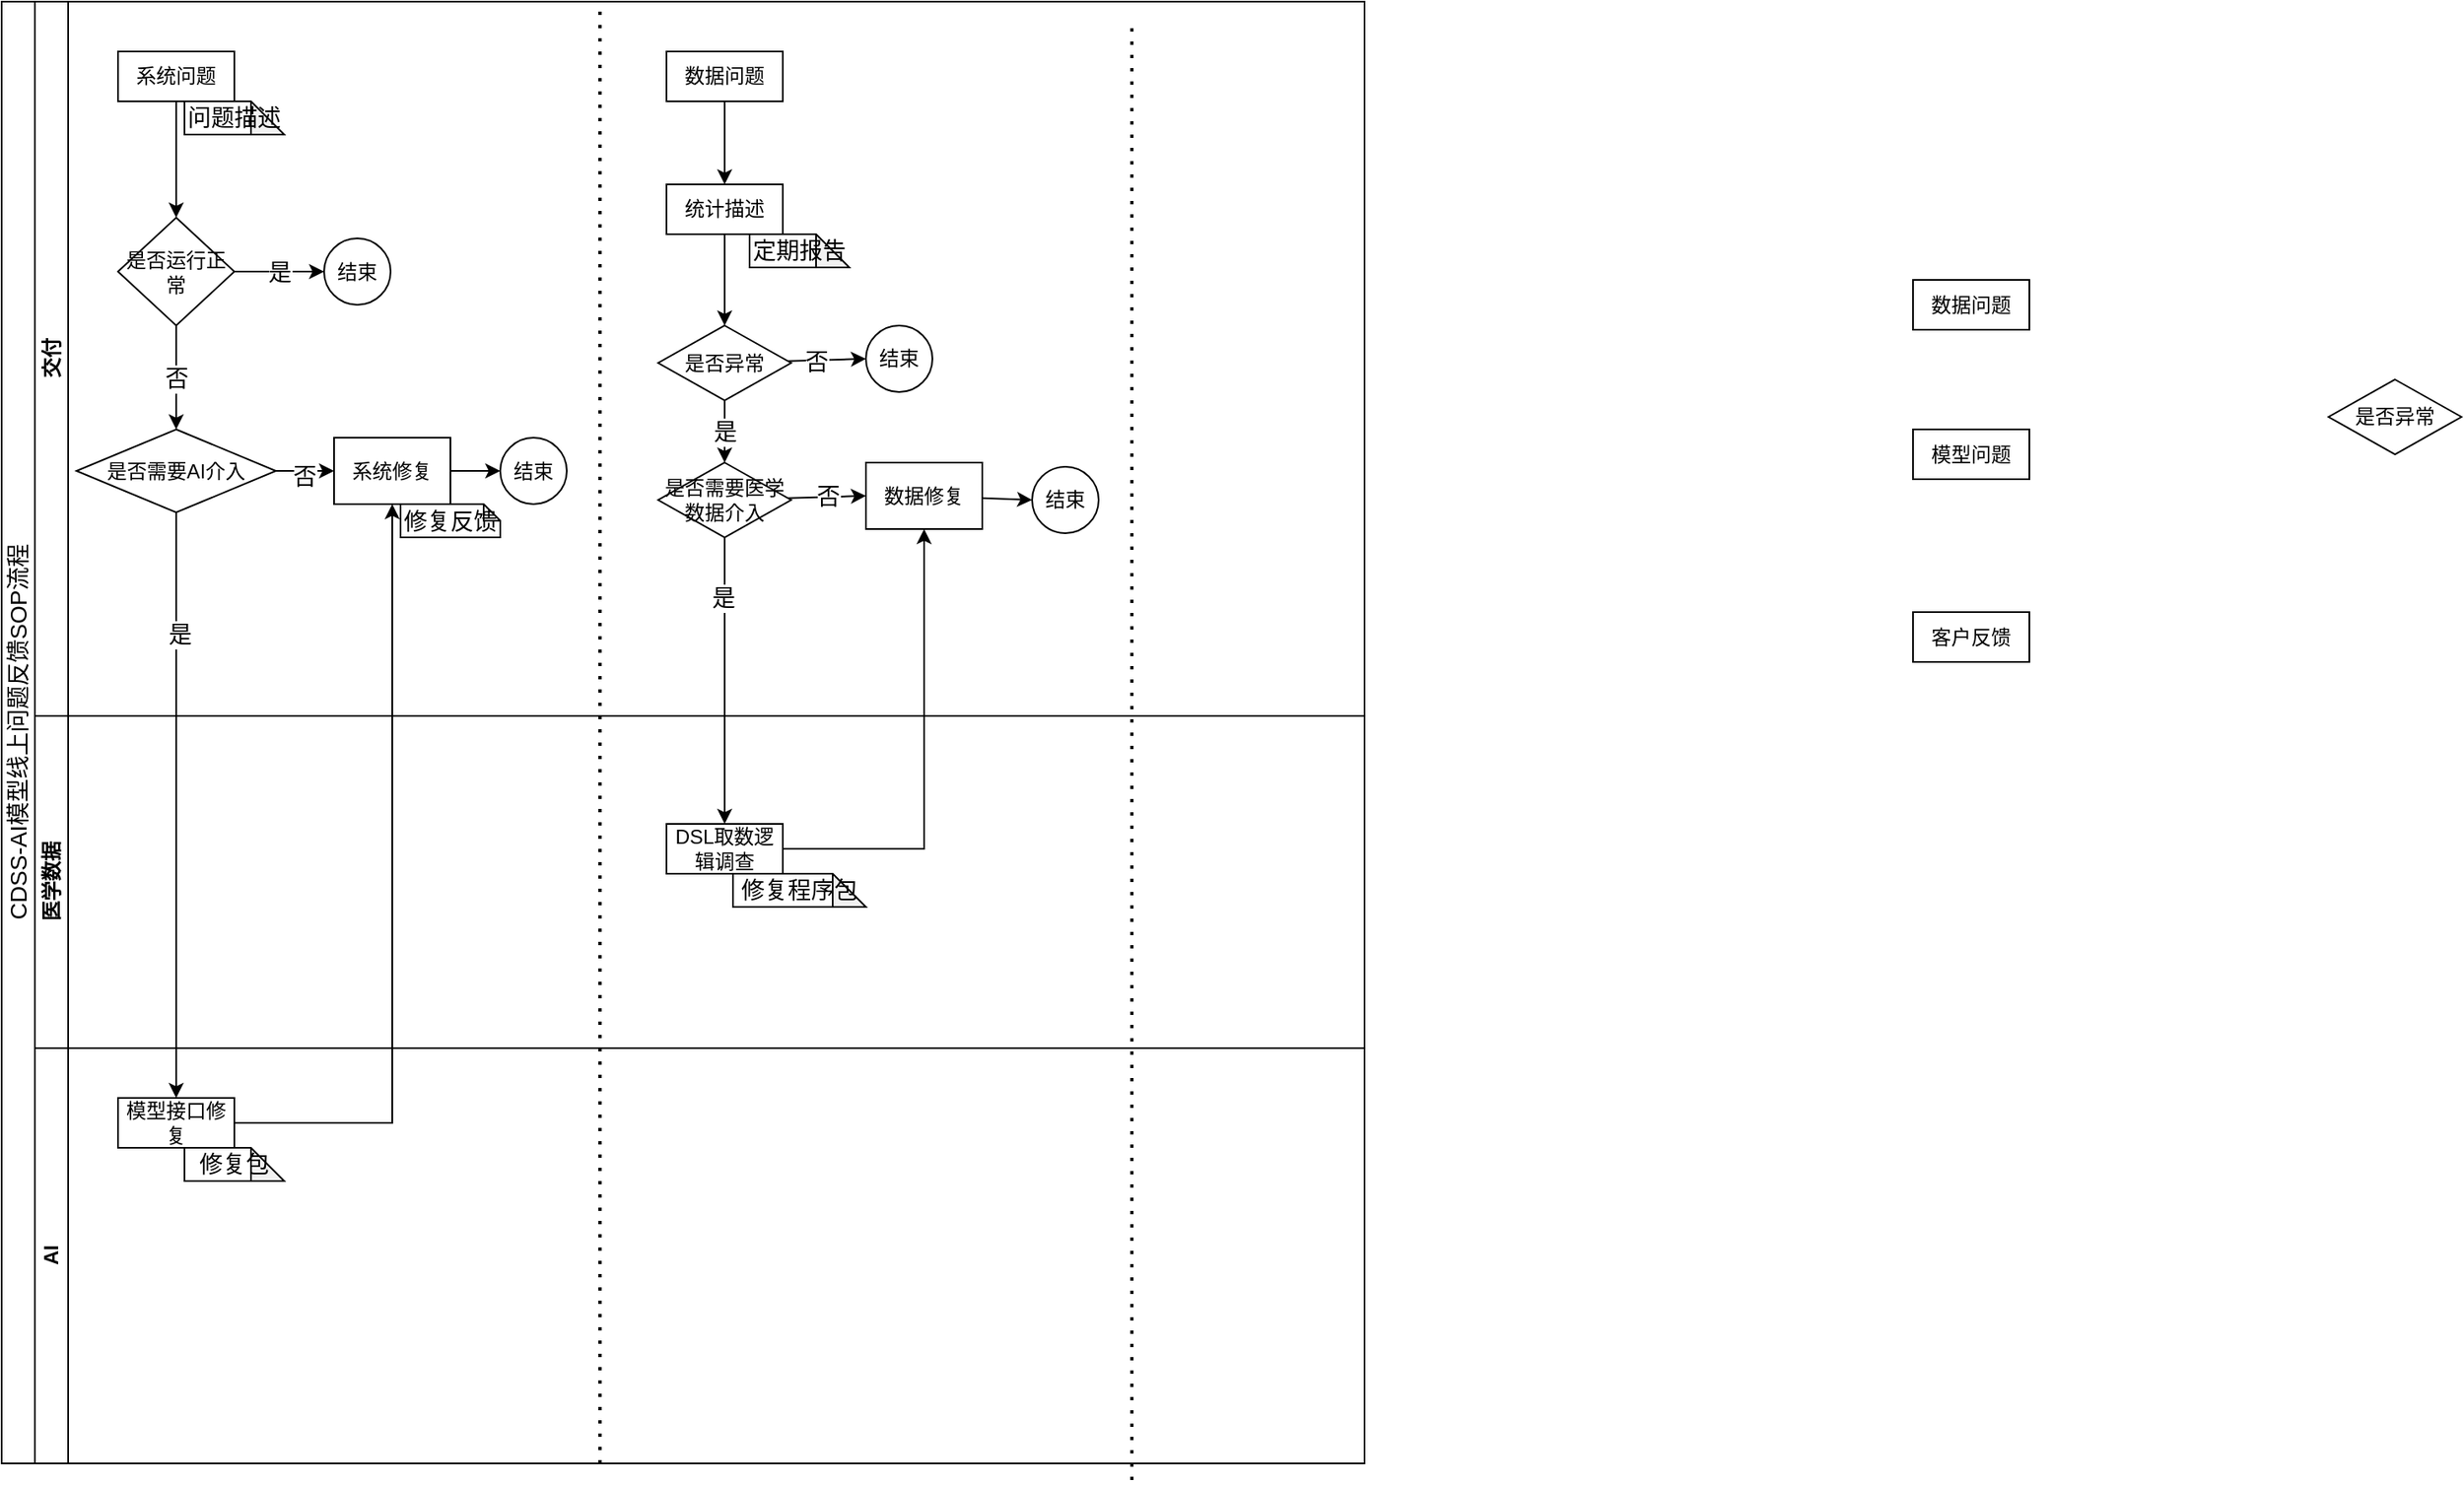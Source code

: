 <mxfile version="15.5.0" type="github">
  <diagram id="prtHgNgQTEPvFCAcTncT" name="Page-1">
    <mxGraphModel dx="1426" dy="826" grid="1" gridSize="10" guides="1" tooltips="1" connect="1" arrows="1" fold="1" page="1" pageScale="1" pageWidth="827" pageHeight="1169" math="0" shadow="0">
      <root>
        <mxCell id="0" />
        <mxCell id="1" parent="0" />
        <mxCell id="dNxyNK7c78bLwvsdeMH5-19" value="&lt;span style=&quot;font-family: &amp;#34;arial&amp;#34; , sans-serif ; font-weight: 400&quot;&gt;&lt;font style=&quot;font-size: 14px&quot;&gt;CDSS-AI模型线上问题反馈SOP流程&lt;/font&gt;&lt;/span&gt;" style="swimlane;html=1;childLayout=stackLayout;resizeParent=1;resizeParentMax=0;horizontal=0;startSize=20;horizontalStack=0;" parent="1" vertex="1">
          <mxGeometry x="200" y="90" width="820" height="880" as="geometry">
            <mxRectangle x="200" y="90" width="1070" height="400" as="alternateBounds" />
          </mxGeometry>
        </mxCell>
        <mxCell id="dNxyNK7c78bLwvsdeMH5-20" value="交付" style="swimlane;html=1;startSize=20;horizontal=0;" parent="dNxyNK7c78bLwvsdeMH5-19" vertex="1">
          <mxGeometry x="20" width="800" height="430" as="geometry">
            <mxRectangle x="20" width="620" height="20" as="alternateBounds" />
          </mxGeometry>
        </mxCell>
        <mxCell id="ynxtPpoTQ_Jm71Z0IVjG-52" style="edgeStyle=orthogonalEdgeStyle;rounded=0;orthogonalLoop=1;jettySize=auto;html=1;fontSize=14;" edge="1" parent="dNxyNK7c78bLwvsdeMH5-20" source="ynxtPpoTQ_Jm71Z0IVjG-40" target="ynxtPpoTQ_Jm71Z0IVjG-48">
          <mxGeometry relative="1" as="geometry" />
        </mxCell>
        <mxCell id="ynxtPpoTQ_Jm71Z0IVjG-40" value="系统问题" style="rounded=0;whiteSpace=wrap;html=1;fontFamily=Helvetica;fontSize=12;fontColor=#000000;align=center;" vertex="1" parent="dNxyNK7c78bLwvsdeMH5-20">
          <mxGeometry x="50" y="30" width="70" height="30" as="geometry" />
        </mxCell>
        <mxCell id="ynxtPpoTQ_Jm71Z0IVjG-75" style="edgeStyle=orthogonalEdgeStyle;rounded=0;orthogonalLoop=1;jettySize=auto;html=1;entryX=0;entryY=0.5;entryDx=0;entryDy=0;fontSize=14;" edge="1" parent="dNxyNK7c78bLwvsdeMH5-20" target="ynxtPpoTQ_Jm71Z0IVjG-74">
          <mxGeometry relative="1" as="geometry">
            <mxPoint x="120" y="135" as="sourcePoint" />
          </mxGeometry>
        </mxCell>
        <mxCell id="ynxtPpoTQ_Jm71Z0IVjG-53" value="是" style="edgeStyle=orthogonalEdgeStyle;rounded=0;orthogonalLoop=1;jettySize=auto;html=1;entryX=0;entryY=0.5;entryDx=0;entryDy=0;fontSize=14;" edge="1" parent="dNxyNK7c78bLwvsdeMH5-20" source="ynxtPpoTQ_Jm71Z0IVjG-48" target="ynxtPpoTQ_Jm71Z0IVjG-50">
          <mxGeometry relative="1" as="geometry" />
        </mxCell>
        <mxCell id="ynxtPpoTQ_Jm71Z0IVjG-87" value="否" style="edgeStyle=orthogonalEdgeStyle;rounded=0;orthogonalLoop=1;jettySize=auto;html=1;entryX=0.5;entryY=0;entryDx=0;entryDy=0;fontSize=14;" edge="1" parent="dNxyNK7c78bLwvsdeMH5-20" source="ynxtPpoTQ_Jm71Z0IVjG-48" target="ynxtPpoTQ_Jm71Z0IVjG-56">
          <mxGeometry relative="1" as="geometry" />
        </mxCell>
        <mxCell id="ynxtPpoTQ_Jm71Z0IVjG-48" value="是否运行正常" style="rhombus;whiteSpace=wrap;html=1;fontFamily=Helvetica;fontSize=12;fontColor=#000000;align=center;" vertex="1" parent="dNxyNK7c78bLwvsdeMH5-20">
          <mxGeometry x="50" y="130" width="70" height="65" as="geometry" />
        </mxCell>
        <mxCell id="ynxtPpoTQ_Jm71Z0IVjG-50" value="结束" style="ellipse;whiteSpace=wrap;html=1;" vertex="1" parent="dNxyNK7c78bLwvsdeMH5-20">
          <mxGeometry x="174" y="142.5" width="40" height="40" as="geometry" />
        </mxCell>
        <mxCell id="ynxtPpoTQ_Jm71Z0IVjG-67" style="edgeStyle=orthogonalEdgeStyle;rounded=0;orthogonalLoop=1;jettySize=auto;html=1;entryX=0;entryY=0.5;entryDx=0;entryDy=0;fontSize=14;" edge="1" parent="dNxyNK7c78bLwvsdeMH5-20" source="ynxtPpoTQ_Jm71Z0IVjG-56" target="ynxtPpoTQ_Jm71Z0IVjG-66">
          <mxGeometry relative="1" as="geometry" />
        </mxCell>
        <mxCell id="ynxtPpoTQ_Jm71Z0IVjG-91" value="否" style="edgeLabel;html=1;align=center;verticalAlign=middle;resizable=0;points=[];fontSize=14;" vertex="1" connectable="0" parent="ynxtPpoTQ_Jm71Z0IVjG-67">
          <mxGeometry x="0.2" y="-2" relative="1" as="geometry">
            <mxPoint y="1" as="offset" />
          </mxGeometry>
        </mxCell>
        <mxCell id="ynxtPpoTQ_Jm71Z0IVjG-56" value="是否需要AI介入" style="rhombus;whiteSpace=wrap;html=1;fontFamily=Helvetica;fontSize=12;fontColor=#000000;align=center;" vertex="1" parent="dNxyNK7c78bLwvsdeMH5-20">
          <mxGeometry x="25" y="257.5" width="120" height="50" as="geometry" />
        </mxCell>
        <mxCell id="ynxtPpoTQ_Jm71Z0IVjG-61" value="结束" style="ellipse;whiteSpace=wrap;html=1;" vertex="1" parent="dNxyNK7c78bLwvsdeMH5-20">
          <mxGeometry x="280" y="262.5" width="40" height="40" as="geometry" />
        </mxCell>
        <mxCell id="ynxtPpoTQ_Jm71Z0IVjG-68" style="edgeStyle=orthogonalEdgeStyle;rounded=0;orthogonalLoop=1;jettySize=auto;html=1;fontSize=14;" edge="1" parent="dNxyNK7c78bLwvsdeMH5-20" source="ynxtPpoTQ_Jm71Z0IVjG-66" target="ynxtPpoTQ_Jm71Z0IVjG-61">
          <mxGeometry relative="1" as="geometry" />
        </mxCell>
        <mxCell id="ynxtPpoTQ_Jm71Z0IVjG-66" value="系统修复" style="rounded=0;whiteSpace=wrap;html=1;fontFamily=Helvetica;fontSize=12;fontColor=#000000;align=center;" vertex="1" parent="dNxyNK7c78bLwvsdeMH5-20">
          <mxGeometry x="180" y="262.5" width="70" height="40" as="geometry" />
        </mxCell>
        <mxCell id="ynxtPpoTQ_Jm71Z0IVjG-71" value="问题描述" style="shape=note;whiteSpace=wrap;html=1;backgroundOutline=1;darkOpacity=0.05;fontSize=14;" vertex="1" parent="dNxyNK7c78bLwvsdeMH5-20">
          <mxGeometry x="90" y="60" width="60" height="20" as="geometry" />
        </mxCell>
        <mxCell id="ynxtPpoTQ_Jm71Z0IVjG-73" value="修复反馈" style="shape=note;whiteSpace=wrap;html=1;backgroundOutline=1;darkOpacity=0.05;fontSize=14;size=10;" vertex="1" parent="dNxyNK7c78bLwvsdeMH5-20">
          <mxGeometry x="220" y="302.5" width="60" height="20" as="geometry" />
        </mxCell>
        <mxCell id="ynxtPpoTQ_Jm71Z0IVjG-78" style="edgeStyle=orthogonalEdgeStyle;rounded=0;orthogonalLoop=1;jettySize=auto;html=1;entryX=0;entryY=0.5;entryDx=0;entryDy=0;fontSize=14;" edge="1" parent="dNxyNK7c78bLwvsdeMH5-20" target="ynxtPpoTQ_Jm71Z0IVjG-77">
          <mxGeometry relative="1" as="geometry">
            <mxPoint x="250" y="135" as="sourcePoint" />
          </mxGeometry>
        </mxCell>
        <mxCell id="ynxtPpoTQ_Jm71Z0IVjG-98" style="edgeStyle=none;rounded=0;orthogonalLoop=1;jettySize=auto;html=1;exitX=0.5;exitY=1;exitDx=0;exitDy=0;fontSize=14;" edge="1" parent="dNxyNK7c78bLwvsdeMH5-20" source="ynxtPpoTQ_Jm71Z0IVjG-93" target="ynxtPpoTQ_Jm71Z0IVjG-96">
          <mxGeometry relative="1" as="geometry" />
        </mxCell>
        <mxCell id="ynxtPpoTQ_Jm71Z0IVjG-93" value="数据问题" style="rounded=0;whiteSpace=wrap;html=1;fontFamily=Helvetica;fontSize=12;fontColor=#000000;align=center;" vertex="1" parent="dNxyNK7c78bLwvsdeMH5-20">
          <mxGeometry x="380" y="30" width="70" height="30" as="geometry" />
        </mxCell>
        <mxCell id="ynxtPpoTQ_Jm71Z0IVjG-94" value="" style="endArrow=none;dashed=1;html=1;dashPattern=1 3;strokeWidth=2;rounded=0;fontSize=14;" edge="1" parent="dNxyNK7c78bLwvsdeMH5-20">
          <mxGeometry width="50" height="50" relative="1" as="geometry">
            <mxPoint x="340" y="880" as="sourcePoint" />
            <mxPoint x="340" as="targetPoint" />
          </mxGeometry>
        </mxCell>
        <mxCell id="ynxtPpoTQ_Jm71Z0IVjG-99" style="edgeStyle=none;rounded=0;orthogonalLoop=1;jettySize=auto;html=1;fontSize=14;" edge="1" parent="dNxyNK7c78bLwvsdeMH5-20" source="ynxtPpoTQ_Jm71Z0IVjG-96" target="ynxtPpoTQ_Jm71Z0IVjG-85">
          <mxGeometry relative="1" as="geometry" />
        </mxCell>
        <mxCell id="ynxtPpoTQ_Jm71Z0IVjG-96" value="统计描述" style="rounded=0;whiteSpace=wrap;html=1;fontFamily=Helvetica;fontSize=12;fontColor=#000000;align=center;" vertex="1" parent="dNxyNK7c78bLwvsdeMH5-20">
          <mxGeometry x="380" y="110" width="70" height="30" as="geometry" />
        </mxCell>
        <mxCell id="ynxtPpoTQ_Jm71Z0IVjG-97" value="定期报告" style="shape=note;whiteSpace=wrap;html=1;backgroundOutline=1;darkOpacity=0.05;fontSize=14;" vertex="1" parent="dNxyNK7c78bLwvsdeMH5-20">
          <mxGeometry x="430" y="140" width="60" height="20" as="geometry" />
        </mxCell>
        <mxCell id="ynxtPpoTQ_Jm71Z0IVjG-102" style="edgeStyle=none;rounded=0;orthogonalLoop=1;jettySize=auto;html=1;entryX=0;entryY=0.5;entryDx=0;entryDy=0;fontSize=14;" edge="1" parent="dNxyNK7c78bLwvsdeMH5-20" source="ynxtPpoTQ_Jm71Z0IVjG-85" target="ynxtPpoTQ_Jm71Z0IVjG-101">
          <mxGeometry relative="1" as="geometry" />
        </mxCell>
        <mxCell id="ynxtPpoTQ_Jm71Z0IVjG-107" value="否" style="edgeLabel;html=1;align=center;verticalAlign=middle;resizable=0;points=[];fontSize=14;" vertex="1" connectable="0" parent="ynxtPpoTQ_Jm71Z0IVjG-102">
          <mxGeometry x="-0.278" y="-1" relative="1" as="geometry">
            <mxPoint as="offset" />
          </mxGeometry>
        </mxCell>
        <mxCell id="ynxtPpoTQ_Jm71Z0IVjG-104" value="是" style="edgeStyle=none;rounded=0;orthogonalLoop=1;jettySize=auto;html=1;fontSize=14;" edge="1" parent="dNxyNK7c78bLwvsdeMH5-20" source="ynxtPpoTQ_Jm71Z0IVjG-85" target="ynxtPpoTQ_Jm71Z0IVjG-103">
          <mxGeometry relative="1" as="geometry" />
        </mxCell>
        <mxCell id="ynxtPpoTQ_Jm71Z0IVjG-85" value="是否异常" style="rhombus;whiteSpace=wrap;html=1;fontFamily=Helvetica;fontSize=12;fontColor=#000000;align=center;" vertex="1" parent="dNxyNK7c78bLwvsdeMH5-20">
          <mxGeometry x="375" y="195" width="80" height="45" as="geometry" />
        </mxCell>
        <mxCell id="ynxtPpoTQ_Jm71Z0IVjG-101" value="结束" style="ellipse;whiteSpace=wrap;html=1;" vertex="1" parent="dNxyNK7c78bLwvsdeMH5-20">
          <mxGeometry x="500" y="195" width="40" height="40" as="geometry" />
        </mxCell>
        <mxCell id="ynxtPpoTQ_Jm71Z0IVjG-106" value="否" style="edgeStyle=none;rounded=0;orthogonalLoop=1;jettySize=auto;html=1;entryX=0;entryY=0.5;entryDx=0;entryDy=0;fontSize=14;" edge="1" parent="dNxyNK7c78bLwvsdeMH5-20" source="ynxtPpoTQ_Jm71Z0IVjG-103" target="ynxtPpoTQ_Jm71Z0IVjG-105">
          <mxGeometry relative="1" as="geometry" />
        </mxCell>
        <mxCell id="ynxtPpoTQ_Jm71Z0IVjG-103" value="是否需要医学数据介入" style="rhombus;whiteSpace=wrap;html=1;fontFamily=Helvetica;fontSize=12;fontColor=#000000;align=center;" vertex="1" parent="dNxyNK7c78bLwvsdeMH5-20">
          <mxGeometry x="375" y="277.5" width="80" height="45" as="geometry" />
        </mxCell>
        <mxCell id="ynxtPpoTQ_Jm71Z0IVjG-109" style="edgeStyle=none;rounded=0;orthogonalLoop=1;jettySize=auto;html=1;entryX=0;entryY=0.5;entryDx=0;entryDy=0;fontSize=14;" edge="1" parent="dNxyNK7c78bLwvsdeMH5-20" source="ynxtPpoTQ_Jm71Z0IVjG-105" target="ynxtPpoTQ_Jm71Z0IVjG-108">
          <mxGeometry relative="1" as="geometry" />
        </mxCell>
        <mxCell id="ynxtPpoTQ_Jm71Z0IVjG-105" value="数据修复" style="rounded=0;whiteSpace=wrap;html=1;fontFamily=Helvetica;fontSize=12;fontColor=#000000;align=center;" vertex="1" parent="dNxyNK7c78bLwvsdeMH5-20">
          <mxGeometry x="500" y="277.5" width="70" height="40" as="geometry" />
        </mxCell>
        <mxCell id="ynxtPpoTQ_Jm71Z0IVjG-108" value="结束" style="ellipse;whiteSpace=wrap;html=1;" vertex="1" parent="dNxyNK7c78bLwvsdeMH5-20">
          <mxGeometry x="600" y="280" width="40" height="40" as="geometry" />
        </mxCell>
        <mxCell id="ynxtPpoTQ_Jm71Z0IVjG-149" value="" style="endArrow=none;dashed=1;html=1;dashPattern=1 3;strokeWidth=2;rounded=0;fontSize=14;" edge="1" parent="dNxyNK7c78bLwvsdeMH5-20">
          <mxGeometry width="50" height="50" relative="1" as="geometry">
            <mxPoint x="660" y="890" as="sourcePoint" />
            <mxPoint x="660" y="10" as="targetPoint" />
          </mxGeometry>
        </mxCell>
        <mxCell id="dNxyNK7c78bLwvsdeMH5-21" value="医学数据" style="swimlane;html=1;startSize=20;horizontal=0;" parent="dNxyNK7c78bLwvsdeMH5-19" vertex="1">
          <mxGeometry x="20" y="430" width="800" height="200" as="geometry">
            <mxRectangle x="20" y="120" width="620" height="20" as="alternateBounds" />
          </mxGeometry>
        </mxCell>
        <mxCell id="ynxtPpoTQ_Jm71Z0IVjG-143" value="DSL取数逻辑调查" style="rounded=0;whiteSpace=wrap;html=1;fontFamily=Helvetica;fontSize=12;fontColor=#000000;align=center;" vertex="1" parent="dNxyNK7c78bLwvsdeMH5-21">
          <mxGeometry x="380" y="65" width="70" height="30" as="geometry" />
        </mxCell>
        <mxCell id="ynxtPpoTQ_Jm71Z0IVjG-148" value="修复程序包" style="shape=note;whiteSpace=wrap;html=1;backgroundOutline=1;darkOpacity=0.05;fontSize=14;" vertex="1" parent="dNxyNK7c78bLwvsdeMH5-21">
          <mxGeometry x="420" y="95" width="80" height="20" as="geometry" />
        </mxCell>
        <mxCell id="dNxyNK7c78bLwvsdeMH5-22" value="AI" style="swimlane;html=1;startSize=20;horizontal=0;" parent="dNxyNK7c78bLwvsdeMH5-19" vertex="1">
          <mxGeometry x="20" y="630" width="800" height="250" as="geometry">
            <mxRectangle x="20" y="240" width="620" height="20" as="alternateBounds" />
          </mxGeometry>
        </mxCell>
        <mxCell id="ynxtPpoTQ_Jm71Z0IVjG-63" value="模型接口修复" style="rounded=0;whiteSpace=wrap;html=1;fontFamily=Helvetica;fontSize=12;fontColor=#000000;align=center;" vertex="1" parent="dNxyNK7c78bLwvsdeMH5-22">
          <mxGeometry x="50" y="30" width="70" height="30" as="geometry" />
        </mxCell>
        <mxCell id="ynxtPpoTQ_Jm71Z0IVjG-72" value="修复包" style="shape=note;whiteSpace=wrap;html=1;backgroundOutline=1;darkOpacity=0.05;fontSize=14;" vertex="1" parent="dNxyNK7c78bLwvsdeMH5-22">
          <mxGeometry x="90" y="60" width="60" height="20" as="geometry" />
        </mxCell>
        <mxCell id="ynxtPpoTQ_Jm71Z0IVjG-88" style="edgeStyle=orthogonalEdgeStyle;rounded=0;orthogonalLoop=1;jettySize=auto;html=1;fontSize=14;" edge="1" parent="dNxyNK7c78bLwvsdeMH5-19" source="ynxtPpoTQ_Jm71Z0IVjG-56" target="ynxtPpoTQ_Jm71Z0IVjG-63">
          <mxGeometry relative="1" as="geometry" />
        </mxCell>
        <mxCell id="ynxtPpoTQ_Jm71Z0IVjG-90" value="是" style="edgeLabel;html=1;align=center;verticalAlign=middle;resizable=0;points=[];fontSize=14;" vertex="1" connectable="0" parent="ynxtPpoTQ_Jm71Z0IVjG-88">
          <mxGeometry x="-0.589" y="2" relative="1" as="geometry">
            <mxPoint y="1" as="offset" />
          </mxGeometry>
        </mxCell>
        <mxCell id="ynxtPpoTQ_Jm71Z0IVjG-92" style="edgeStyle=orthogonalEdgeStyle;rounded=0;orthogonalLoop=1;jettySize=auto;html=1;entryX=0.5;entryY=1;entryDx=0;entryDy=0;fontSize=14;" edge="1" parent="dNxyNK7c78bLwvsdeMH5-19" source="ynxtPpoTQ_Jm71Z0IVjG-63" target="ynxtPpoTQ_Jm71Z0IVjG-66">
          <mxGeometry relative="1" as="geometry" />
        </mxCell>
        <mxCell id="ynxtPpoTQ_Jm71Z0IVjG-144" style="edgeStyle=none;rounded=0;orthogonalLoop=1;jettySize=auto;html=1;fontSize=14;" edge="1" parent="dNxyNK7c78bLwvsdeMH5-19" source="ynxtPpoTQ_Jm71Z0IVjG-103" target="ynxtPpoTQ_Jm71Z0IVjG-143">
          <mxGeometry relative="1" as="geometry">
            <mxPoint x="430" y="420" as="targetPoint" />
          </mxGeometry>
        </mxCell>
        <mxCell id="ynxtPpoTQ_Jm71Z0IVjG-147" value="是" style="edgeLabel;html=1;align=center;verticalAlign=middle;resizable=0;points=[];fontSize=14;" vertex="1" connectable="0" parent="ynxtPpoTQ_Jm71Z0IVjG-144">
          <mxGeometry x="-0.577" y="-1" relative="1" as="geometry">
            <mxPoint as="offset" />
          </mxGeometry>
        </mxCell>
        <mxCell id="ynxtPpoTQ_Jm71Z0IVjG-146" style="edgeStyle=orthogonalEdgeStyle;rounded=0;orthogonalLoop=1;jettySize=auto;html=1;entryX=0.5;entryY=1;entryDx=0;entryDy=0;fontSize=14;" edge="1" parent="dNxyNK7c78bLwvsdeMH5-19" source="ynxtPpoTQ_Jm71Z0IVjG-143" target="ynxtPpoTQ_Jm71Z0IVjG-105">
          <mxGeometry relative="1" as="geometry" />
        </mxCell>
        <mxCell id="ynxtPpoTQ_Jm71Z0IVjG-80" value="客户反馈" style="rounded=0;whiteSpace=wrap;html=1;fontFamily=Helvetica;fontSize=12;fontColor=#000000;align=center;" vertex="1" parent="1">
          <mxGeometry x="1350" y="457.5" width="70" height="30" as="geometry" />
        </mxCell>
        <mxCell id="ynxtPpoTQ_Jm71Z0IVjG-81" value="模型问题" style="rounded=0;whiteSpace=wrap;html=1;fontFamily=Helvetica;fontSize=12;fontColor=#000000;align=center;" vertex="1" parent="1">
          <mxGeometry x="1350" y="347.5" width="70" height="30" as="geometry" />
        </mxCell>
        <mxCell id="ynxtPpoTQ_Jm71Z0IVjG-82" value="数据问题" style="rounded=0;whiteSpace=wrap;html=1;fontFamily=Helvetica;fontSize=12;fontColor=#000000;align=center;" vertex="1" parent="1">
          <mxGeometry x="1350" y="257.5" width="70" height="30" as="geometry" />
        </mxCell>
        <mxCell id="ynxtPpoTQ_Jm71Z0IVjG-86" value="是否异常" style="rhombus;whiteSpace=wrap;html=1;fontFamily=Helvetica;fontSize=12;fontColor=#000000;align=center;" vertex="1" parent="1">
          <mxGeometry x="1600" y="317.5" width="80" height="45" as="geometry" />
        </mxCell>
      </root>
    </mxGraphModel>
  </diagram>
</mxfile>
